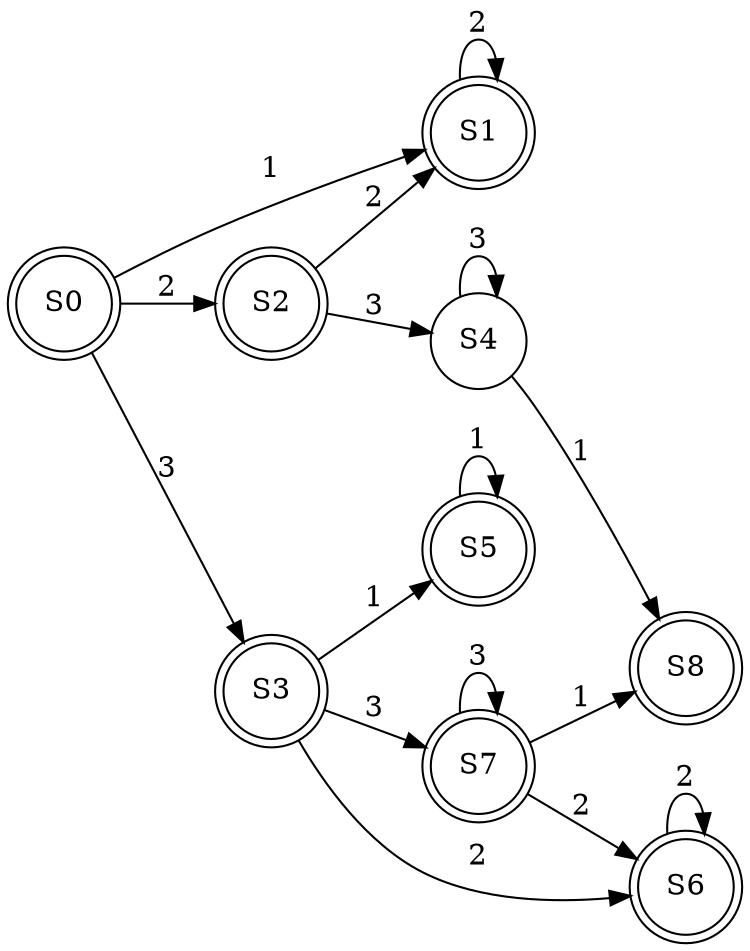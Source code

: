 digraph Automata {
rankdir=LR;
node [shape = doublecircle]; S0 S1 S2 S3 S5 S6 S7 S8;
node [shape = circle];
S3 -> S5 [label="1"]
S3 -> S6 [label="2"]
S3 -> S7 [label="3"]
S4 -> S8 [label="1"]
S4 -> S4 [label="3"]
S5 -> S5 [label="1"]
S6 -> S6 [label="2"]
S7 -> S8 [label="1"]
S7 -> S6 [label="2"]
S7 -> S7 [label="3"]
S0 -> S1 [label="1"]
S0 -> S2 [label="2"]
S0 -> S3 [label="3"]
S1 -> S1 [label="2"]
S2 -> S1 [label="2"]
S2 -> S4 [label="3"]
}
